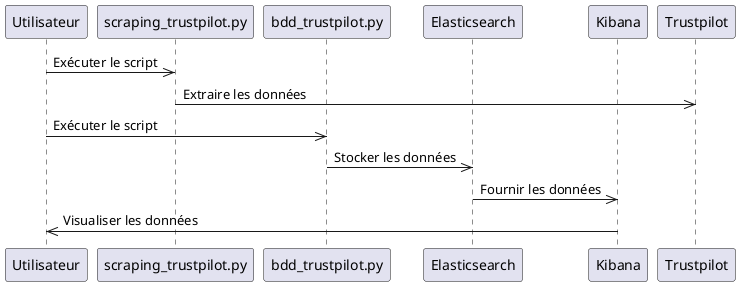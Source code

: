 @startuml
  participant Utilisateur
  participant scraping_trustpilot.py
  participant bdd_trustpilot.py
  participant Elasticsearch
  participant Kibana

  Utilisateur ->> scraping_trustpilot.py: Exécuter le script
  scraping_trustpilot.py ->> Trustpilot: Extraire les données
  Utilisateur ->> bdd_trustpilot.py: Exécuter le script
  bdd_trustpilot.py ->> Elasticsearch: Stocker les données
  Elasticsearch ->> Kibana: Fournir les données
  Kibana ->> Utilisateur: Visualiser les données
@enduml
